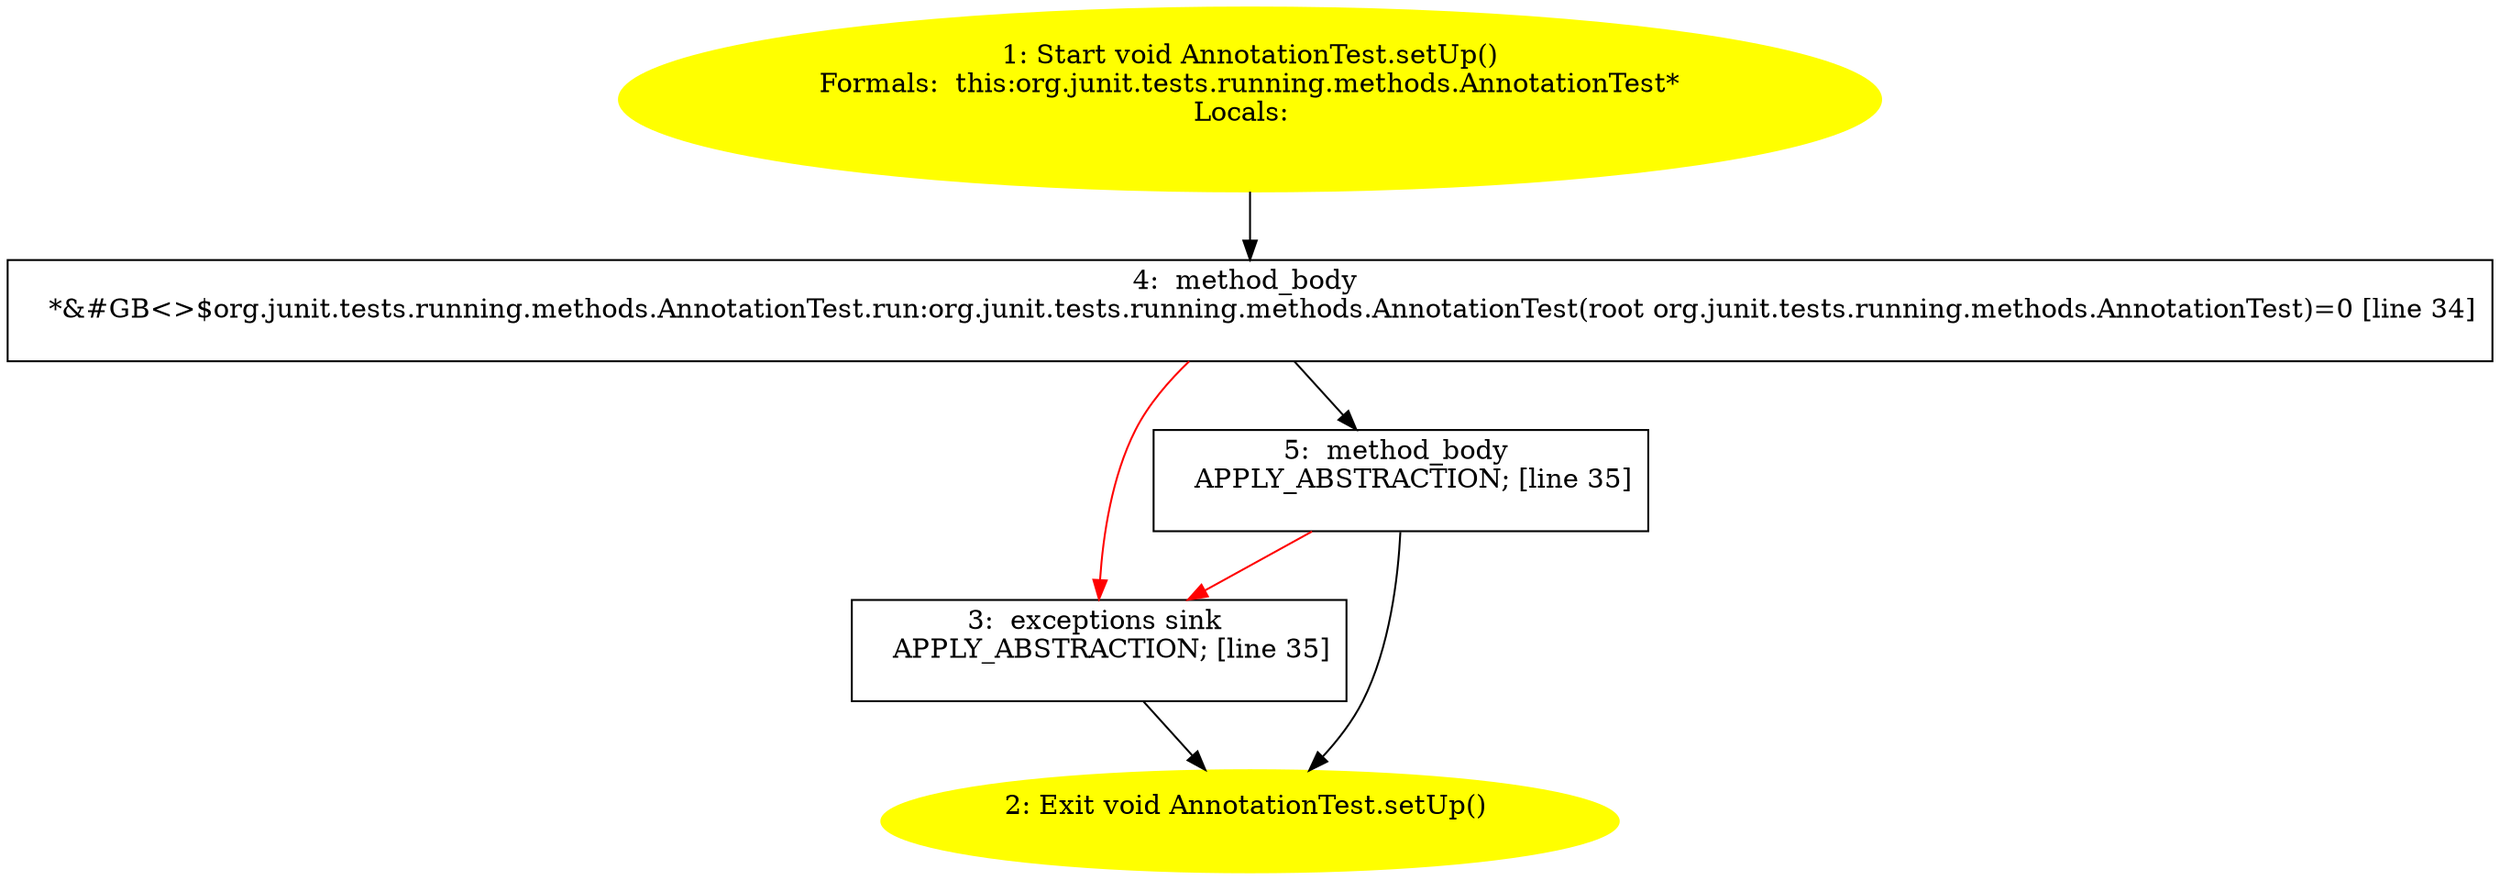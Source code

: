 /* @generated */
digraph cfg {
"org.junit.tests.running.methods.AnnotationTest.setUp():void.ffdb74877c77cdf2ff05b8f467030c4d_1" [label="1: Start void AnnotationTest.setUp()\nFormals:  this:org.junit.tests.running.methods.AnnotationTest*\nLocals:  \n  " color=yellow style=filled]
	

	 "org.junit.tests.running.methods.AnnotationTest.setUp():void.ffdb74877c77cdf2ff05b8f467030c4d_1" -> "org.junit.tests.running.methods.AnnotationTest.setUp():void.ffdb74877c77cdf2ff05b8f467030c4d_4" ;
"org.junit.tests.running.methods.AnnotationTest.setUp():void.ffdb74877c77cdf2ff05b8f467030c4d_2" [label="2: Exit void AnnotationTest.setUp() \n  " color=yellow style=filled]
	

"org.junit.tests.running.methods.AnnotationTest.setUp():void.ffdb74877c77cdf2ff05b8f467030c4d_3" [label="3:  exceptions sink \n   APPLY_ABSTRACTION; [line 35]\n " shape="box"]
	

	 "org.junit.tests.running.methods.AnnotationTest.setUp():void.ffdb74877c77cdf2ff05b8f467030c4d_3" -> "org.junit.tests.running.methods.AnnotationTest.setUp():void.ffdb74877c77cdf2ff05b8f467030c4d_2" ;
"org.junit.tests.running.methods.AnnotationTest.setUp():void.ffdb74877c77cdf2ff05b8f467030c4d_4" [label="4:  method_body \n   *&#GB<>$org.junit.tests.running.methods.AnnotationTest.run:org.junit.tests.running.methods.AnnotationTest(root org.junit.tests.running.methods.AnnotationTest)=0 [line 34]\n " shape="box"]
	

	 "org.junit.tests.running.methods.AnnotationTest.setUp():void.ffdb74877c77cdf2ff05b8f467030c4d_4" -> "org.junit.tests.running.methods.AnnotationTest.setUp():void.ffdb74877c77cdf2ff05b8f467030c4d_5" ;
	 "org.junit.tests.running.methods.AnnotationTest.setUp():void.ffdb74877c77cdf2ff05b8f467030c4d_4" -> "org.junit.tests.running.methods.AnnotationTest.setUp():void.ffdb74877c77cdf2ff05b8f467030c4d_3" [color="red" ];
"org.junit.tests.running.methods.AnnotationTest.setUp():void.ffdb74877c77cdf2ff05b8f467030c4d_5" [label="5:  method_body \n   APPLY_ABSTRACTION; [line 35]\n " shape="box"]
	

	 "org.junit.tests.running.methods.AnnotationTest.setUp():void.ffdb74877c77cdf2ff05b8f467030c4d_5" -> "org.junit.tests.running.methods.AnnotationTest.setUp():void.ffdb74877c77cdf2ff05b8f467030c4d_2" ;
	 "org.junit.tests.running.methods.AnnotationTest.setUp():void.ffdb74877c77cdf2ff05b8f467030c4d_5" -> "org.junit.tests.running.methods.AnnotationTest.setUp():void.ffdb74877c77cdf2ff05b8f467030c4d_3" [color="red" ];
}
